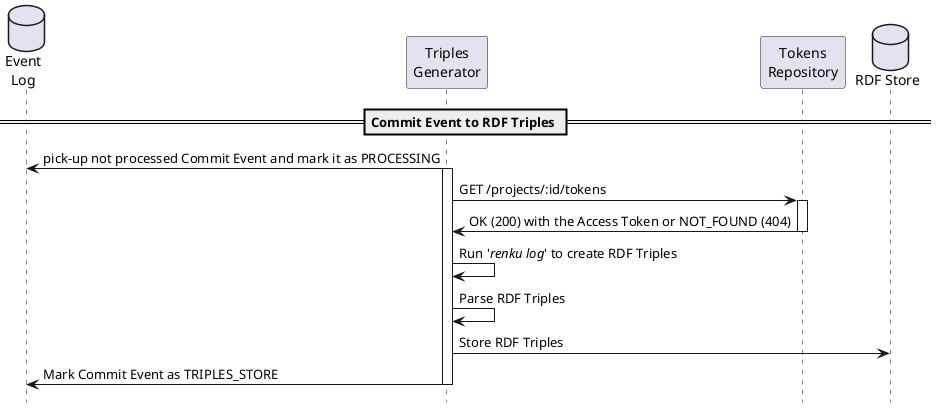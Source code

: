     @startuml
    hide footbox
    skinparam shadowing false

    database "Event\nLog" as Log
    participant "Triples\nGenerator" as Triples
    participant "Tokens\nRepository" as Tokens
    database "RDF Store" as Jena

    == Commit Event to RDF Triples ==
    Triples->Log: pick-up not processed Commit Event and mark it as PROCESSING
    activate Triples
    Triples->Tokens: GET /projects/:id/tokens
    activate Tokens
    Tokens->Triples: OK (200) with the Access Token or NOT_FOUND (404)
    deactivate Tokens
    Triples->Triples: Run '//renku log//' to create RDF Triples
    Triples->Triples: Parse RDF Triples
    Triples->Jena: Store RDF Triples
    Triples->Log: Mark Commit Event as TRIPLES_STORE
    deactivate Triples

    @enduml
